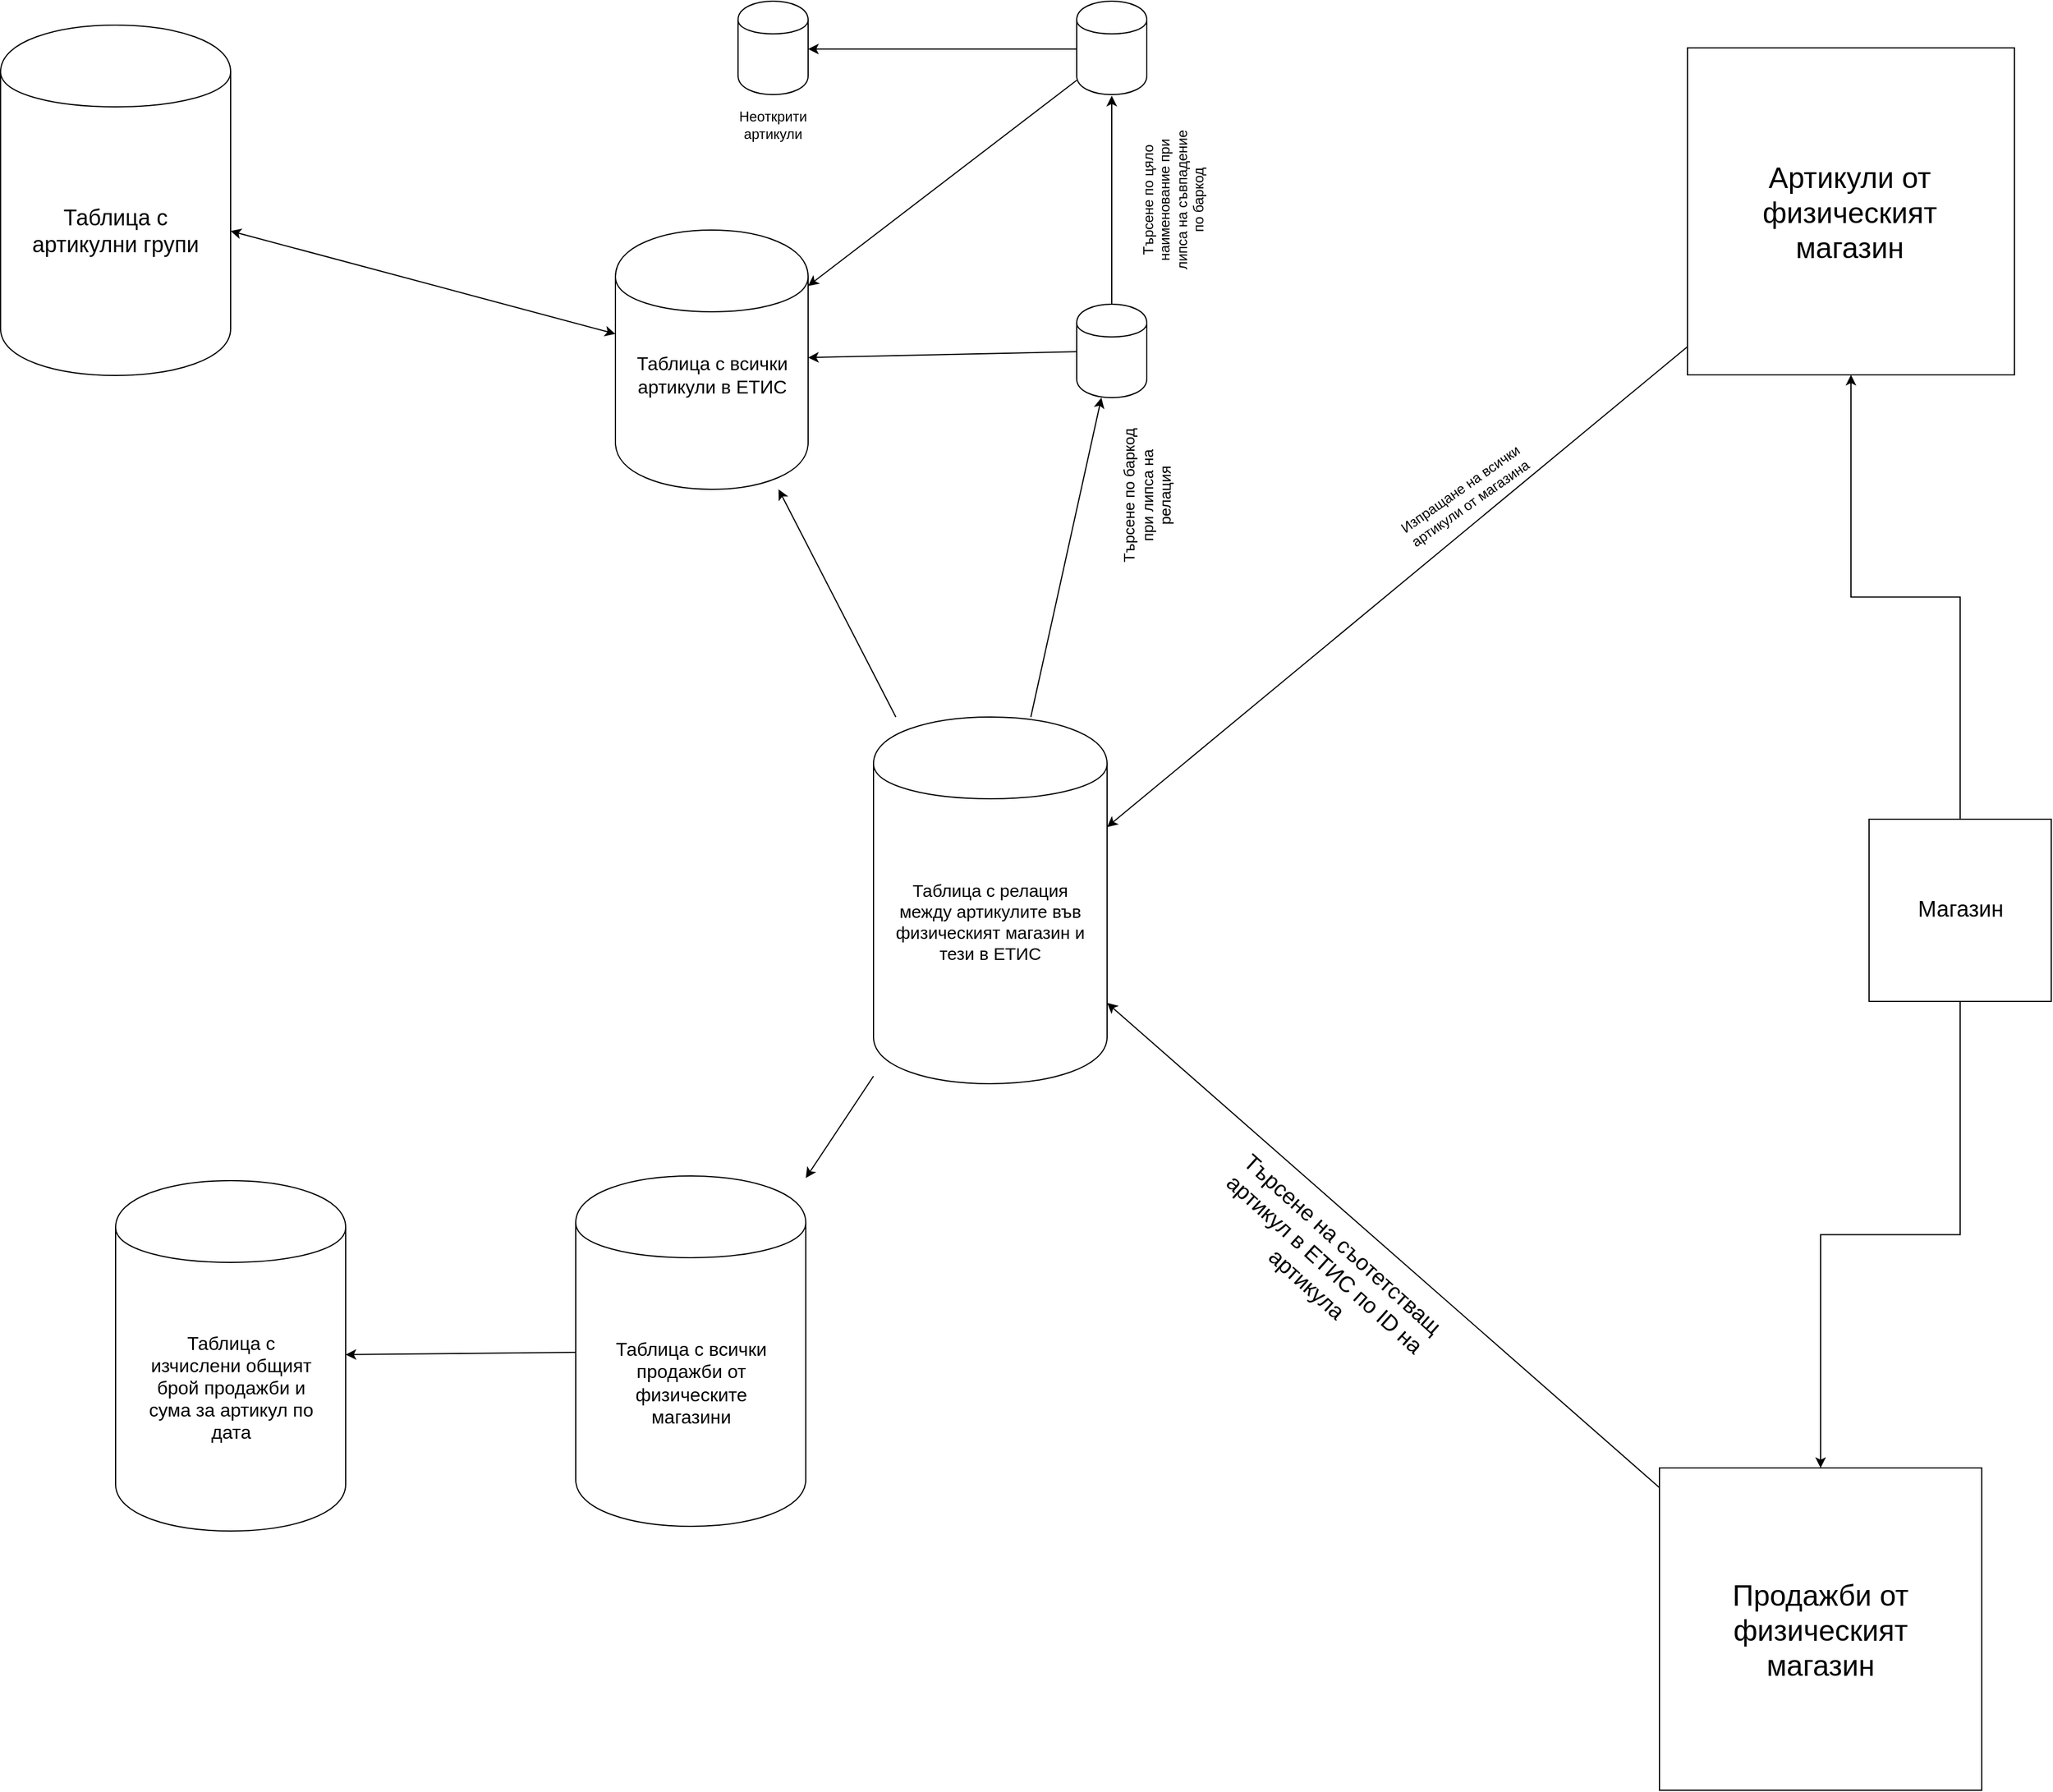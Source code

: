 <mxfile version="10.5.9" type="github"><diagram id="3QG_R4uv-sxVljykm5D5" name="ETIS"><mxGraphModel dx="2525" dy="1375" grid="0" gridSize="10" guides="1" tooltips="1" connect="1" arrows="1" fold="1" page="1" pageScale="1" pageWidth="2336" pageHeight="1654" math="0" shadow="0"><root><mxCell id="0"/><mxCell id="1" parent="0"/><mxCell id="SNw8nRAzWHTfsGcdL7th-1" value="" style="whiteSpace=wrap;html=1;aspect=fixed;" parent="1" vertex="1"><mxGeometry x="2146.5" y="747.5" width="156" height="156" as="geometry"/></mxCell><mxCell id="gryTPrB-nK2dKxja9edF-2" value="" style="edgeStyle=orthogonalEdgeStyle;rounded=0;orthogonalLoop=1;jettySize=auto;html=1;" edge="1" parent="1" source="SNw8nRAzWHTfsGcdL7th-1" target="gryTPrB-nK2dKxja9edF-4"><mxGeometry relative="1" as="geometry"><mxPoint x="2146.5" y="437.5" as="sourcePoint"/></mxGeometry></mxCell><mxCell id="gryTPrB-nK2dKxja9edF-1" value="Магазин&lt;br style=&quot;font-size: 19px;&quot;&gt;" style="text;html=1;strokeColor=none;fillColor=none;align=center;verticalAlign=middle;whiteSpace=wrap;rounded=0;fontSize=19;" vertex="1" parent="1"><mxGeometry x="2204.5" y="815" width="40" height="20" as="geometry"/></mxCell><mxCell id="SNw8nRAzWHTfsGcdL7th-3" value="" style="shape=cylinder;whiteSpace=wrap;html=1;boundedLbl=1;backgroundOutline=1;" parent="1" vertex="1"><mxGeometry x="1294" y="660" width="200" height="314" as="geometry"/></mxCell><mxCell id="SNw8nRAzWHTfsGcdL7th-5" value="Таблица с релация между артикулите във физическият магазин и тези в ЕТИС&lt;br style=&quot;font-size: 15px;&quot;&gt;" style="text;html=1;strokeColor=none;fillColor=none;align=center;verticalAlign=middle;whiteSpace=wrap;rounded=0;fontSize=15;" parent="1" vertex="1"><mxGeometry x="1305" y="825" width="178" height="20" as="geometry"/></mxCell><mxCell id="oqhQnqYPXY-4gXr3BRKE-1" value="" style="shape=cylinder;whiteSpace=wrap;html=1;boundedLbl=1;backgroundOutline=1;" parent="1" vertex="1"><mxGeometry x="1468" y="306.5" width="60" height="80" as="geometry"/></mxCell><mxCell id="oqhQnqYPXY-4gXr3BRKE-3" value="" style="shape=cylinder;whiteSpace=wrap;html=1;boundedLbl=1;backgroundOutline=1;" parent="1" vertex="1"><mxGeometry x="1468" y="47" width="60" height="80" as="geometry"/></mxCell><mxCell id="oqhQnqYPXY-4gXr3BRKE-5" value="" style="endArrow=classic;html=1;entryX=1;entryY=0.3;entryDx=0;entryDy=0;" parent="1" source="gryTPrB-nK2dKxja9edF-4" target="SNw8nRAzWHTfsGcdL7th-3" edge="1"><mxGeometry width="50" height="50" relative="1" as="geometry"><mxPoint x="980" y="560" as="sourcePoint"/><mxPoint x="1040" y="530" as="targetPoint"/></mxGeometry></mxCell><mxCell id="oqhQnqYPXY-4gXr3BRKE-6" value="" style="endArrow=classic;html=1;" parent="1" source="SNw8nRAzWHTfsGcdL7th-3" target="oqhQnqYPXY-4gXr3BRKE-1" edge="1"><mxGeometry width="50" height="50" relative="1" as="geometry"><mxPoint x="1428" y="800" as="sourcePoint"/><mxPoint x="1478" y="750" as="targetPoint"/></mxGeometry></mxCell><mxCell id="oqhQnqYPXY-4gXr3BRKE-7" value="" style="shape=cylinder;whiteSpace=wrap;html=1;boundedLbl=1;backgroundOutline=1;" parent="1" vertex="1"><mxGeometry x="1073" y="243" width="165" height="222" as="geometry"/></mxCell><mxCell id="oqhQnqYPXY-4gXr3BRKE-8" value="Таблица с всички артикули в ЕТИС&lt;br style=&quot;font-size: 16px;&quot;&gt;" style="text;html=1;strokeColor=none;fillColor=none;align=center;verticalAlign=middle;whiteSpace=wrap;rounded=0;fontSize=16;" parent="1" vertex="1"><mxGeometry x="1081" y="357" width="150" height="20" as="geometry"/></mxCell><mxCell id="oqhQnqYPXY-4gXr3BRKE-9" value="Изпращане на всички артикули от магазина&lt;br&gt;" style="text;html=1;strokeColor=none;fillColor=none;align=center;verticalAlign=middle;whiteSpace=wrap;rounded=0;rotation=-35;" parent="1" vertex="1"><mxGeometry x="1735.5" y="457" width="129" height="27" as="geometry"/></mxCell><mxCell id="oqhQnqYPXY-4gXr3BRKE-10" value="" style="endArrow=classic;html=1;" parent="1" source="SNw8nRAzWHTfsGcdL7th-3" target="oqhQnqYPXY-4gXr3BRKE-7" edge="1"><mxGeometry width="50" height="50" relative="1" as="geometry"><mxPoint x="1133" y="804" as="sourcePoint"/><mxPoint x="1183" y="754" as="targetPoint"/></mxGeometry></mxCell><mxCell id="oqhQnqYPXY-4gXr3BRKE-11" value="" style="endArrow=classic;html=1;" parent="1" source="oqhQnqYPXY-4gXr3BRKE-1" target="oqhQnqYPXY-4gXr3BRKE-7" edge="1"><mxGeometry width="50" height="50" relative="1" as="geometry"><mxPoint x="1133" y="804" as="sourcePoint"/><mxPoint x="1183" y="754" as="targetPoint"/></mxGeometry></mxCell><mxCell id="oqhQnqYPXY-4gXr3BRKE-12" value="" style="endArrow=classic;html=1;" parent="1" target="oqhQnqYPXY-4gXr3BRKE-7" edge="1"><mxGeometry width="50" height="50" relative="1" as="geometry"><mxPoint x="1468" y="114.741" as="sourcePoint"/><mxPoint x="1183" y="754" as="targetPoint"/></mxGeometry></mxCell><mxCell id="oqhQnqYPXY-4gXr3BRKE-13" value="" style="endArrow=classic;html=1;" parent="1" source="oqhQnqYPXY-4gXr3BRKE-1" edge="1"><mxGeometry width="50" height="50" relative="1" as="geometry"><mxPoint x="1133" y="804" as="sourcePoint"/><mxPoint x="1498" y="128" as="targetPoint"/></mxGeometry></mxCell><mxCell id="oqhQnqYPXY-4gXr3BRKE-14" value="Търсене по баркод при липса на релация&lt;br style=&quot;font-size: 13px;&quot;&gt;" style="text;html=1;strokeColor=none;fillColor=none;align=center;verticalAlign=middle;whiteSpace=wrap;rounded=0;rotation=-90;fontSize=13;" parent="1" vertex="1"><mxGeometry x="1463.5" y="457" width="129" height="27" as="geometry"/></mxCell><mxCell id="oqhQnqYPXY-4gXr3BRKE-15" value="Търсене по цяло наименование при липса на съвпадение по баркод&lt;br&gt;" style="text;html=1;strokeColor=none;fillColor=none;align=center;verticalAlign=middle;whiteSpace=wrap;rounded=0;rotation=-90;" parent="1" vertex="1"><mxGeometry x="1485.5" y="204" width="129" height="27" as="geometry"/></mxCell><mxCell id="oqhQnqYPXY-4gXr3BRKE-16" value="" style="shape=cylinder;whiteSpace=wrap;html=1;boundedLbl=1;backgroundOutline=1;" parent="1" vertex="1"><mxGeometry x="1178" y="47" width="60" height="80" as="geometry"/></mxCell><mxCell id="oqhQnqYPXY-4gXr3BRKE-17" value="" style="endArrow=classic;html=1;" parent="1" edge="1"><mxGeometry width="50" height="50" relative="1" as="geometry"><mxPoint x="1468" y="88" as="sourcePoint"/><mxPoint x="1238" y="88" as="targetPoint"/></mxGeometry></mxCell><mxCell id="oqhQnqYPXY-4gXr3BRKE-18" value="Неоткрити артикули&lt;br&gt;" style="text;html=1;strokeColor=none;fillColor=none;align=center;verticalAlign=middle;whiteSpace=wrap;rounded=0;" parent="1" vertex="1"><mxGeometry x="1188" y="143" width="40" height="20" as="geometry"/></mxCell><mxCell id="gryTPrB-nK2dKxja9edF-4" value="" style="whiteSpace=wrap;html=1;aspect=fixed;" vertex="1" parent="1"><mxGeometry x="1991" y="87" width="280" height="280" as="geometry"/></mxCell><mxCell id="gryTPrB-nK2dKxja9edF-5" value="Артикули от физическият магазин&lt;br style=&quot;font-size: 25px;&quot;&gt;" style="text;html=1;strokeColor=none;fillColor=none;align=center;verticalAlign=middle;whiteSpace=wrap;rounded=0;fontSize=25;" vertex="1" parent="1"><mxGeometry x="2068.5" y="217" width="122" height="20" as="geometry"/></mxCell><mxCell id="gryTPrB-nK2dKxja9edF-6" value="" style="whiteSpace=wrap;html=1;aspect=fixed;" vertex="1" parent="1"><mxGeometry x="1967" y="1303" width="276" height="276" as="geometry"/></mxCell><mxCell id="gryTPrB-nK2dKxja9edF-7" value="Продажби&amp;nbsp;от физическият магазин&lt;br style=&quot;font-size: 25px;&quot;&gt;" style="text;html=1;strokeColor=none;fillColor=none;align=center;verticalAlign=middle;whiteSpace=wrap;rounded=0;fontSize=25;" vertex="1" parent="1"><mxGeometry x="2044" y="1431" width="122" height="20" as="geometry"/></mxCell><mxCell id="gryTPrB-nK2dKxja9edF-8" value="" style="edgeStyle=orthogonalEdgeStyle;rounded=0;orthogonalLoop=1;jettySize=auto;html=1;exitX=0.5;exitY=1;exitDx=0;exitDy=0;" edge="1" parent="1" source="SNw8nRAzWHTfsGcdL7th-1" target="gryTPrB-nK2dKxja9edF-6"><mxGeometry relative="1" as="geometry"><mxPoint x="1869" y="1021" as="sourcePoint"/><mxPoint x="1711.5" y="640" as="targetPoint"/></mxGeometry></mxCell><mxCell id="gryTPrB-nK2dKxja9edF-9" value="" style="shape=cylinder;whiteSpace=wrap;html=1;boundedLbl=1;backgroundOutline=1;" vertex="1" parent="1"><mxGeometry x="1039" y="1053" width="197" height="300" as="geometry"/></mxCell><mxCell id="gryTPrB-nK2dKxja9edF-10" value="Таблица с всички продажби от физическите магазини&lt;br style=&quot;font-size: 16px&quot;&gt;" style="text;html=1;strokeColor=none;fillColor=none;align=center;verticalAlign=middle;whiteSpace=wrap;rounded=0;fontSize=16;" vertex="1" parent="1"><mxGeometry x="1062.5" y="1219.5" width="150" height="20" as="geometry"/></mxCell><mxCell id="gryTPrB-nK2dKxja9edF-13" value="" style="endArrow=classic;html=1;fontSize=13;" edge="1" parent="1" source="gryTPrB-nK2dKxja9edF-6" target="SNw8nRAzWHTfsGcdL7th-3"><mxGeometry width="50" height="50" relative="1" as="geometry"><mxPoint x="1039" y="1650" as="sourcePoint"/><mxPoint x="1089" y="1600" as="targetPoint"/></mxGeometry></mxCell><mxCell id="gryTPrB-nK2dKxja9edF-14" value="" style="endArrow=classic;html=1;fontSize=13;" edge="1" parent="1" source="SNw8nRAzWHTfsGcdL7th-3" target="gryTPrB-nK2dKxja9edF-9"><mxGeometry width="50" height="50" relative="1" as="geometry"><mxPoint x="1039" y="1650" as="sourcePoint"/><mxPoint x="1089" y="1600" as="targetPoint"/></mxGeometry></mxCell><mxCell id="gryTPrB-nK2dKxja9edF-15" value="Търсене на съотетстващ артикул в ЕТИС по ID на артикула" style="text;html=1;strokeColor=none;fillColor=none;align=center;verticalAlign=middle;whiteSpace=wrap;rounded=0;fontSize=19;rotation=42;" vertex="1" parent="1"><mxGeometry x="1556" y="1119" width="248" height="20" as="geometry"/></mxCell><mxCell id="gryTPrB-nK2dKxja9edF-16" value="" style="shape=cylinder;whiteSpace=wrap;html=1;boundedLbl=1;backgroundOutline=1;" vertex="1" parent="1"><mxGeometry x="645" y="1057" width="197" height="300" as="geometry"/></mxCell><mxCell id="gryTPrB-nK2dKxja9edF-17" value="Таблица с изчислени общият брой продажби и сума за артикул по дата&lt;br style=&quot;font-size: 16px&quot;&gt;" style="text;html=1;strokeColor=none;fillColor=none;align=center;verticalAlign=middle;whiteSpace=wrap;rounded=0;fontSize=16;" vertex="1" parent="1"><mxGeometry x="668.5" y="1223.5" width="150" height="20" as="geometry"/></mxCell><mxCell id="gryTPrB-nK2dKxja9edF-18" value="" style="endArrow=classic;html=1;fontSize=19;" edge="1" parent="1" source="gryTPrB-nK2dKxja9edF-9" target="gryTPrB-nK2dKxja9edF-16"><mxGeometry width="50" height="50" relative="1" as="geometry"><mxPoint x="645" y="1650" as="sourcePoint"/><mxPoint x="695" y="1600" as="targetPoint"/></mxGeometry></mxCell><mxCell id="gryTPrB-nK2dKxja9edF-19" value="" style="shape=cylinder;whiteSpace=wrap;html=1;boundedLbl=1;backgroundOutline=1;" vertex="1" parent="1"><mxGeometry x="546.5" y="67.5" width="197" height="300" as="geometry"/></mxCell><mxCell id="gryTPrB-nK2dKxja9edF-20" value="Таблица с артикулни групи&lt;br style=&quot;font-size: 19px;&quot;&gt;" style="text;html=1;strokeColor=none;fillColor=none;align=center;verticalAlign=middle;whiteSpace=wrap;rounded=0;fontSize=19;" vertex="1" parent="1"><mxGeometry x="570" y="234" width="150" height="20" as="geometry"/></mxCell><mxCell id="gryTPrB-nK2dKxja9edF-22" value="" style="endArrow=classic;startArrow=classic;html=1;fontSize=19;" edge="1" parent="1" source="gryTPrB-nK2dKxja9edF-19" target="oqhQnqYPXY-4gXr3BRKE-7"><mxGeometry width="50" height="50" relative="1" as="geometry"><mxPoint x="546" y="1649" as="sourcePoint"/><mxPoint x="596" y="1599" as="targetPoint"/></mxGeometry></mxCell></root></mxGraphModel></diagram></mxfile>